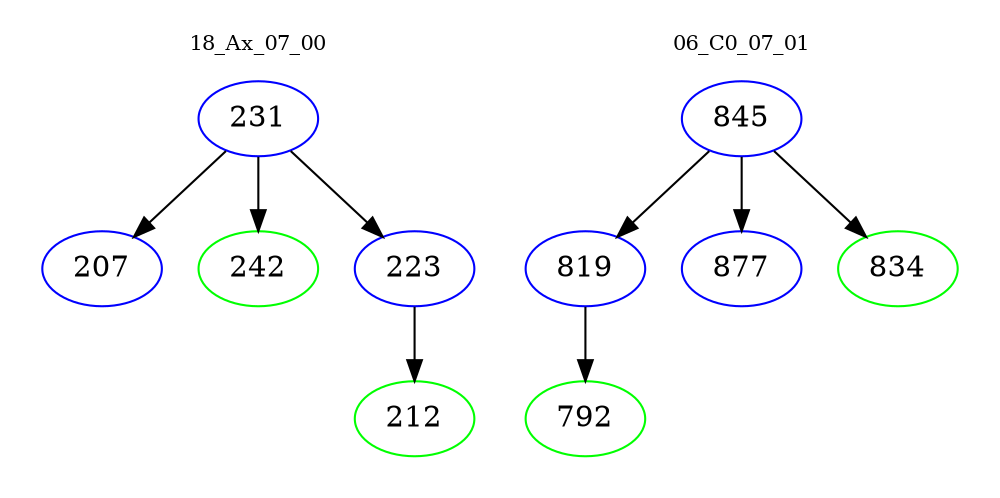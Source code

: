 digraph{
subgraph cluster_0 {
color = white
label = "18_Ax_07_00";
fontsize=10;
T0_231 [label="231", color="blue"]
T0_231 -> T0_207 [color="black"]
T0_207 [label="207", color="blue"]
T0_231 -> T0_242 [color="black"]
T0_242 [label="242", color="green"]
T0_231 -> T0_223 [color="black"]
T0_223 [label="223", color="blue"]
T0_223 -> T0_212 [color="black"]
T0_212 [label="212", color="green"]
}
subgraph cluster_1 {
color = white
label = "06_C0_07_01";
fontsize=10;
T1_845 [label="845", color="blue"]
T1_845 -> T1_819 [color="black"]
T1_819 [label="819", color="blue"]
T1_819 -> T1_792 [color="black"]
T1_792 [label="792", color="green"]
T1_845 -> T1_877 [color="black"]
T1_877 [label="877", color="blue"]
T1_845 -> T1_834 [color="black"]
T1_834 [label="834", color="green"]
}
}
